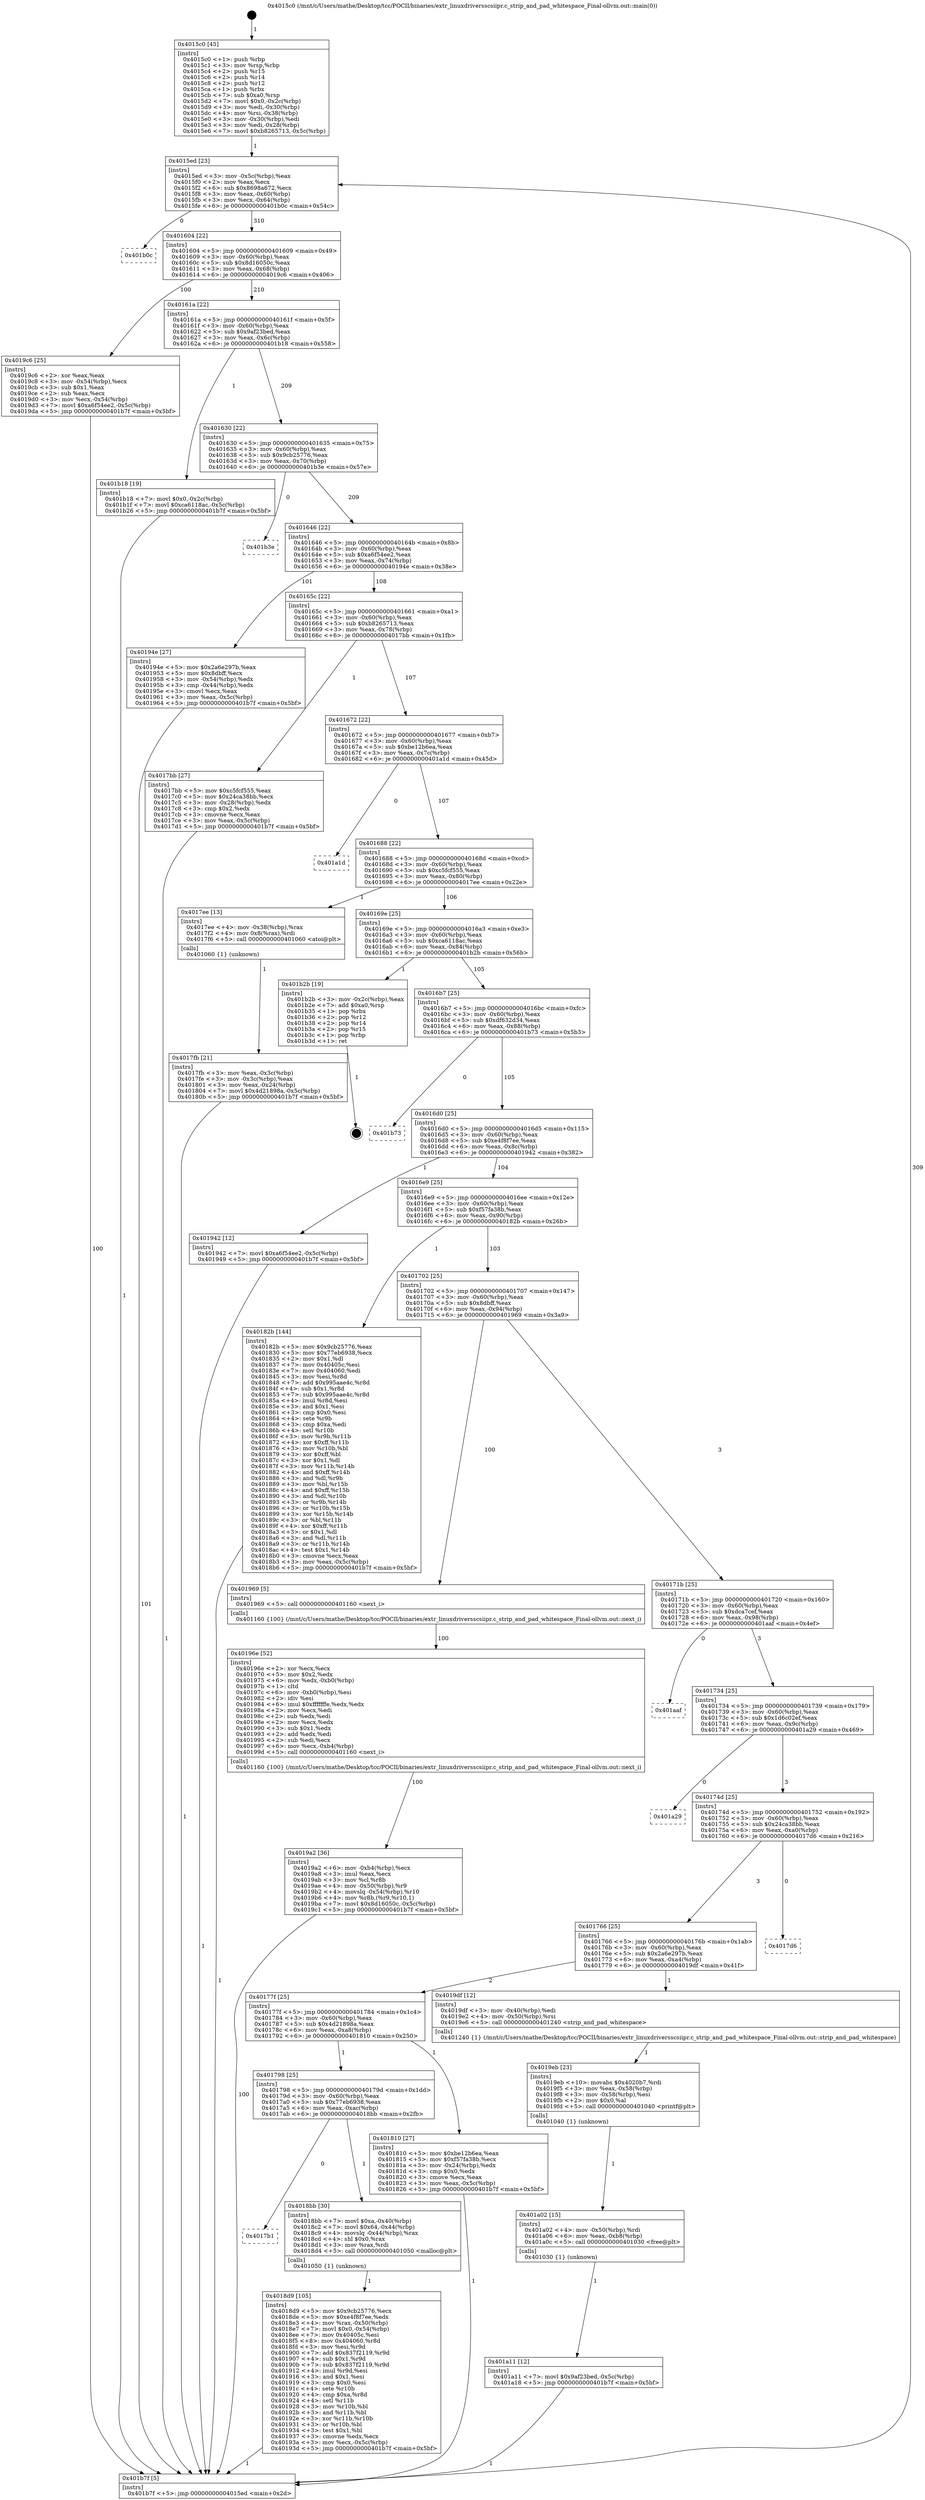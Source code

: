 digraph "0x4015c0" {
  label = "0x4015c0 (/mnt/c/Users/mathe/Desktop/tcc/POCII/binaries/extr_linuxdriversscsiipr.c_strip_and_pad_whitespace_Final-ollvm.out::main(0))"
  labelloc = "t"
  node[shape=record]

  Entry [label="",width=0.3,height=0.3,shape=circle,fillcolor=black,style=filled]
  "0x4015ed" [label="{
     0x4015ed [23]\l
     | [instrs]\l
     &nbsp;&nbsp;0x4015ed \<+3\>: mov -0x5c(%rbp),%eax\l
     &nbsp;&nbsp;0x4015f0 \<+2\>: mov %eax,%ecx\l
     &nbsp;&nbsp;0x4015f2 \<+6\>: sub $0x8698a672,%ecx\l
     &nbsp;&nbsp;0x4015f8 \<+3\>: mov %eax,-0x60(%rbp)\l
     &nbsp;&nbsp;0x4015fb \<+3\>: mov %ecx,-0x64(%rbp)\l
     &nbsp;&nbsp;0x4015fe \<+6\>: je 0000000000401b0c \<main+0x54c\>\l
  }"]
  "0x401b0c" [label="{
     0x401b0c\l
  }", style=dashed]
  "0x401604" [label="{
     0x401604 [22]\l
     | [instrs]\l
     &nbsp;&nbsp;0x401604 \<+5\>: jmp 0000000000401609 \<main+0x49\>\l
     &nbsp;&nbsp;0x401609 \<+3\>: mov -0x60(%rbp),%eax\l
     &nbsp;&nbsp;0x40160c \<+5\>: sub $0x8d16050c,%eax\l
     &nbsp;&nbsp;0x401611 \<+3\>: mov %eax,-0x68(%rbp)\l
     &nbsp;&nbsp;0x401614 \<+6\>: je 00000000004019c6 \<main+0x406\>\l
  }"]
  Exit [label="",width=0.3,height=0.3,shape=circle,fillcolor=black,style=filled,peripheries=2]
  "0x4019c6" [label="{
     0x4019c6 [25]\l
     | [instrs]\l
     &nbsp;&nbsp;0x4019c6 \<+2\>: xor %eax,%eax\l
     &nbsp;&nbsp;0x4019c8 \<+3\>: mov -0x54(%rbp),%ecx\l
     &nbsp;&nbsp;0x4019cb \<+3\>: sub $0x1,%eax\l
     &nbsp;&nbsp;0x4019ce \<+2\>: sub %eax,%ecx\l
     &nbsp;&nbsp;0x4019d0 \<+3\>: mov %ecx,-0x54(%rbp)\l
     &nbsp;&nbsp;0x4019d3 \<+7\>: movl $0xa6f54ee2,-0x5c(%rbp)\l
     &nbsp;&nbsp;0x4019da \<+5\>: jmp 0000000000401b7f \<main+0x5bf\>\l
  }"]
  "0x40161a" [label="{
     0x40161a [22]\l
     | [instrs]\l
     &nbsp;&nbsp;0x40161a \<+5\>: jmp 000000000040161f \<main+0x5f\>\l
     &nbsp;&nbsp;0x40161f \<+3\>: mov -0x60(%rbp),%eax\l
     &nbsp;&nbsp;0x401622 \<+5\>: sub $0x9af23bed,%eax\l
     &nbsp;&nbsp;0x401627 \<+3\>: mov %eax,-0x6c(%rbp)\l
     &nbsp;&nbsp;0x40162a \<+6\>: je 0000000000401b18 \<main+0x558\>\l
  }"]
  "0x401a11" [label="{
     0x401a11 [12]\l
     | [instrs]\l
     &nbsp;&nbsp;0x401a11 \<+7\>: movl $0x9af23bed,-0x5c(%rbp)\l
     &nbsp;&nbsp;0x401a18 \<+5\>: jmp 0000000000401b7f \<main+0x5bf\>\l
  }"]
  "0x401b18" [label="{
     0x401b18 [19]\l
     | [instrs]\l
     &nbsp;&nbsp;0x401b18 \<+7\>: movl $0x0,-0x2c(%rbp)\l
     &nbsp;&nbsp;0x401b1f \<+7\>: movl $0xca6118ac,-0x5c(%rbp)\l
     &nbsp;&nbsp;0x401b26 \<+5\>: jmp 0000000000401b7f \<main+0x5bf\>\l
  }"]
  "0x401630" [label="{
     0x401630 [22]\l
     | [instrs]\l
     &nbsp;&nbsp;0x401630 \<+5\>: jmp 0000000000401635 \<main+0x75\>\l
     &nbsp;&nbsp;0x401635 \<+3\>: mov -0x60(%rbp),%eax\l
     &nbsp;&nbsp;0x401638 \<+5\>: sub $0x9cb25776,%eax\l
     &nbsp;&nbsp;0x40163d \<+3\>: mov %eax,-0x70(%rbp)\l
     &nbsp;&nbsp;0x401640 \<+6\>: je 0000000000401b3e \<main+0x57e\>\l
  }"]
  "0x401a02" [label="{
     0x401a02 [15]\l
     | [instrs]\l
     &nbsp;&nbsp;0x401a02 \<+4\>: mov -0x50(%rbp),%rdi\l
     &nbsp;&nbsp;0x401a06 \<+6\>: mov %eax,-0xb8(%rbp)\l
     &nbsp;&nbsp;0x401a0c \<+5\>: call 0000000000401030 \<free@plt\>\l
     | [calls]\l
     &nbsp;&nbsp;0x401030 \{1\} (unknown)\l
  }"]
  "0x401b3e" [label="{
     0x401b3e\l
  }", style=dashed]
  "0x401646" [label="{
     0x401646 [22]\l
     | [instrs]\l
     &nbsp;&nbsp;0x401646 \<+5\>: jmp 000000000040164b \<main+0x8b\>\l
     &nbsp;&nbsp;0x40164b \<+3\>: mov -0x60(%rbp),%eax\l
     &nbsp;&nbsp;0x40164e \<+5\>: sub $0xa6f54ee2,%eax\l
     &nbsp;&nbsp;0x401653 \<+3\>: mov %eax,-0x74(%rbp)\l
     &nbsp;&nbsp;0x401656 \<+6\>: je 000000000040194e \<main+0x38e\>\l
  }"]
  "0x4019eb" [label="{
     0x4019eb [23]\l
     | [instrs]\l
     &nbsp;&nbsp;0x4019eb \<+10\>: movabs $0x4020b7,%rdi\l
     &nbsp;&nbsp;0x4019f5 \<+3\>: mov %eax,-0x58(%rbp)\l
     &nbsp;&nbsp;0x4019f8 \<+3\>: mov -0x58(%rbp),%esi\l
     &nbsp;&nbsp;0x4019fb \<+2\>: mov $0x0,%al\l
     &nbsp;&nbsp;0x4019fd \<+5\>: call 0000000000401040 \<printf@plt\>\l
     | [calls]\l
     &nbsp;&nbsp;0x401040 \{1\} (unknown)\l
  }"]
  "0x40194e" [label="{
     0x40194e [27]\l
     | [instrs]\l
     &nbsp;&nbsp;0x40194e \<+5\>: mov $0x2a6e297b,%eax\l
     &nbsp;&nbsp;0x401953 \<+5\>: mov $0x8dbff,%ecx\l
     &nbsp;&nbsp;0x401958 \<+3\>: mov -0x54(%rbp),%edx\l
     &nbsp;&nbsp;0x40195b \<+3\>: cmp -0x44(%rbp),%edx\l
     &nbsp;&nbsp;0x40195e \<+3\>: cmovl %ecx,%eax\l
     &nbsp;&nbsp;0x401961 \<+3\>: mov %eax,-0x5c(%rbp)\l
     &nbsp;&nbsp;0x401964 \<+5\>: jmp 0000000000401b7f \<main+0x5bf\>\l
  }"]
  "0x40165c" [label="{
     0x40165c [22]\l
     | [instrs]\l
     &nbsp;&nbsp;0x40165c \<+5\>: jmp 0000000000401661 \<main+0xa1\>\l
     &nbsp;&nbsp;0x401661 \<+3\>: mov -0x60(%rbp),%eax\l
     &nbsp;&nbsp;0x401664 \<+5\>: sub $0xb8265713,%eax\l
     &nbsp;&nbsp;0x401669 \<+3\>: mov %eax,-0x78(%rbp)\l
     &nbsp;&nbsp;0x40166c \<+6\>: je 00000000004017bb \<main+0x1fb\>\l
  }"]
  "0x4019a2" [label="{
     0x4019a2 [36]\l
     | [instrs]\l
     &nbsp;&nbsp;0x4019a2 \<+6\>: mov -0xb4(%rbp),%ecx\l
     &nbsp;&nbsp;0x4019a8 \<+3\>: imul %eax,%ecx\l
     &nbsp;&nbsp;0x4019ab \<+3\>: mov %cl,%r8b\l
     &nbsp;&nbsp;0x4019ae \<+4\>: mov -0x50(%rbp),%r9\l
     &nbsp;&nbsp;0x4019b2 \<+4\>: movslq -0x54(%rbp),%r10\l
     &nbsp;&nbsp;0x4019b6 \<+4\>: mov %r8b,(%r9,%r10,1)\l
     &nbsp;&nbsp;0x4019ba \<+7\>: movl $0x8d16050c,-0x5c(%rbp)\l
     &nbsp;&nbsp;0x4019c1 \<+5\>: jmp 0000000000401b7f \<main+0x5bf\>\l
  }"]
  "0x4017bb" [label="{
     0x4017bb [27]\l
     | [instrs]\l
     &nbsp;&nbsp;0x4017bb \<+5\>: mov $0xc5fcf555,%eax\l
     &nbsp;&nbsp;0x4017c0 \<+5\>: mov $0x24ca38bb,%ecx\l
     &nbsp;&nbsp;0x4017c5 \<+3\>: mov -0x28(%rbp),%edx\l
     &nbsp;&nbsp;0x4017c8 \<+3\>: cmp $0x2,%edx\l
     &nbsp;&nbsp;0x4017cb \<+3\>: cmovne %ecx,%eax\l
     &nbsp;&nbsp;0x4017ce \<+3\>: mov %eax,-0x5c(%rbp)\l
     &nbsp;&nbsp;0x4017d1 \<+5\>: jmp 0000000000401b7f \<main+0x5bf\>\l
  }"]
  "0x401672" [label="{
     0x401672 [22]\l
     | [instrs]\l
     &nbsp;&nbsp;0x401672 \<+5\>: jmp 0000000000401677 \<main+0xb7\>\l
     &nbsp;&nbsp;0x401677 \<+3\>: mov -0x60(%rbp),%eax\l
     &nbsp;&nbsp;0x40167a \<+5\>: sub $0xbe12b6ea,%eax\l
     &nbsp;&nbsp;0x40167f \<+3\>: mov %eax,-0x7c(%rbp)\l
     &nbsp;&nbsp;0x401682 \<+6\>: je 0000000000401a1d \<main+0x45d\>\l
  }"]
  "0x401b7f" [label="{
     0x401b7f [5]\l
     | [instrs]\l
     &nbsp;&nbsp;0x401b7f \<+5\>: jmp 00000000004015ed \<main+0x2d\>\l
  }"]
  "0x4015c0" [label="{
     0x4015c0 [45]\l
     | [instrs]\l
     &nbsp;&nbsp;0x4015c0 \<+1\>: push %rbp\l
     &nbsp;&nbsp;0x4015c1 \<+3\>: mov %rsp,%rbp\l
     &nbsp;&nbsp;0x4015c4 \<+2\>: push %r15\l
     &nbsp;&nbsp;0x4015c6 \<+2\>: push %r14\l
     &nbsp;&nbsp;0x4015c8 \<+2\>: push %r12\l
     &nbsp;&nbsp;0x4015ca \<+1\>: push %rbx\l
     &nbsp;&nbsp;0x4015cb \<+7\>: sub $0xa0,%rsp\l
     &nbsp;&nbsp;0x4015d2 \<+7\>: movl $0x0,-0x2c(%rbp)\l
     &nbsp;&nbsp;0x4015d9 \<+3\>: mov %edi,-0x30(%rbp)\l
     &nbsp;&nbsp;0x4015dc \<+4\>: mov %rsi,-0x38(%rbp)\l
     &nbsp;&nbsp;0x4015e0 \<+3\>: mov -0x30(%rbp),%edi\l
     &nbsp;&nbsp;0x4015e3 \<+3\>: mov %edi,-0x28(%rbp)\l
     &nbsp;&nbsp;0x4015e6 \<+7\>: movl $0xb8265713,-0x5c(%rbp)\l
  }"]
  "0x40196e" [label="{
     0x40196e [52]\l
     | [instrs]\l
     &nbsp;&nbsp;0x40196e \<+2\>: xor %ecx,%ecx\l
     &nbsp;&nbsp;0x401970 \<+5\>: mov $0x2,%edx\l
     &nbsp;&nbsp;0x401975 \<+6\>: mov %edx,-0xb0(%rbp)\l
     &nbsp;&nbsp;0x40197b \<+1\>: cltd\l
     &nbsp;&nbsp;0x40197c \<+6\>: mov -0xb0(%rbp),%esi\l
     &nbsp;&nbsp;0x401982 \<+2\>: idiv %esi\l
     &nbsp;&nbsp;0x401984 \<+6\>: imul $0xfffffffe,%edx,%edx\l
     &nbsp;&nbsp;0x40198a \<+2\>: mov %ecx,%edi\l
     &nbsp;&nbsp;0x40198c \<+2\>: sub %edx,%edi\l
     &nbsp;&nbsp;0x40198e \<+2\>: mov %ecx,%edx\l
     &nbsp;&nbsp;0x401990 \<+3\>: sub $0x1,%edx\l
     &nbsp;&nbsp;0x401993 \<+2\>: add %edx,%edi\l
     &nbsp;&nbsp;0x401995 \<+2\>: sub %edi,%ecx\l
     &nbsp;&nbsp;0x401997 \<+6\>: mov %ecx,-0xb4(%rbp)\l
     &nbsp;&nbsp;0x40199d \<+5\>: call 0000000000401160 \<next_i\>\l
     | [calls]\l
     &nbsp;&nbsp;0x401160 \{100\} (/mnt/c/Users/mathe/Desktop/tcc/POCII/binaries/extr_linuxdriversscsiipr.c_strip_and_pad_whitespace_Final-ollvm.out::next_i)\l
  }"]
  "0x401a1d" [label="{
     0x401a1d\l
  }", style=dashed]
  "0x401688" [label="{
     0x401688 [22]\l
     | [instrs]\l
     &nbsp;&nbsp;0x401688 \<+5\>: jmp 000000000040168d \<main+0xcd\>\l
     &nbsp;&nbsp;0x40168d \<+3\>: mov -0x60(%rbp),%eax\l
     &nbsp;&nbsp;0x401690 \<+5\>: sub $0xc5fcf555,%eax\l
     &nbsp;&nbsp;0x401695 \<+3\>: mov %eax,-0x80(%rbp)\l
     &nbsp;&nbsp;0x401698 \<+6\>: je 00000000004017ee \<main+0x22e\>\l
  }"]
  "0x4018d9" [label="{
     0x4018d9 [105]\l
     | [instrs]\l
     &nbsp;&nbsp;0x4018d9 \<+5\>: mov $0x9cb25776,%ecx\l
     &nbsp;&nbsp;0x4018de \<+5\>: mov $0xe4f8f7ee,%edx\l
     &nbsp;&nbsp;0x4018e3 \<+4\>: mov %rax,-0x50(%rbp)\l
     &nbsp;&nbsp;0x4018e7 \<+7\>: movl $0x0,-0x54(%rbp)\l
     &nbsp;&nbsp;0x4018ee \<+7\>: mov 0x40405c,%esi\l
     &nbsp;&nbsp;0x4018f5 \<+8\>: mov 0x404060,%r8d\l
     &nbsp;&nbsp;0x4018fd \<+3\>: mov %esi,%r9d\l
     &nbsp;&nbsp;0x401900 \<+7\>: add $0x837f2119,%r9d\l
     &nbsp;&nbsp;0x401907 \<+4\>: sub $0x1,%r9d\l
     &nbsp;&nbsp;0x40190b \<+7\>: sub $0x837f2119,%r9d\l
     &nbsp;&nbsp;0x401912 \<+4\>: imul %r9d,%esi\l
     &nbsp;&nbsp;0x401916 \<+3\>: and $0x1,%esi\l
     &nbsp;&nbsp;0x401919 \<+3\>: cmp $0x0,%esi\l
     &nbsp;&nbsp;0x40191c \<+4\>: sete %r10b\l
     &nbsp;&nbsp;0x401920 \<+4\>: cmp $0xa,%r8d\l
     &nbsp;&nbsp;0x401924 \<+4\>: setl %r11b\l
     &nbsp;&nbsp;0x401928 \<+3\>: mov %r10b,%bl\l
     &nbsp;&nbsp;0x40192b \<+3\>: and %r11b,%bl\l
     &nbsp;&nbsp;0x40192e \<+3\>: xor %r11b,%r10b\l
     &nbsp;&nbsp;0x401931 \<+3\>: or %r10b,%bl\l
     &nbsp;&nbsp;0x401934 \<+3\>: test $0x1,%bl\l
     &nbsp;&nbsp;0x401937 \<+3\>: cmovne %edx,%ecx\l
     &nbsp;&nbsp;0x40193a \<+3\>: mov %ecx,-0x5c(%rbp)\l
     &nbsp;&nbsp;0x40193d \<+5\>: jmp 0000000000401b7f \<main+0x5bf\>\l
  }"]
  "0x4017ee" [label="{
     0x4017ee [13]\l
     | [instrs]\l
     &nbsp;&nbsp;0x4017ee \<+4\>: mov -0x38(%rbp),%rax\l
     &nbsp;&nbsp;0x4017f2 \<+4\>: mov 0x8(%rax),%rdi\l
     &nbsp;&nbsp;0x4017f6 \<+5\>: call 0000000000401060 \<atoi@plt\>\l
     | [calls]\l
     &nbsp;&nbsp;0x401060 \{1\} (unknown)\l
  }"]
  "0x40169e" [label="{
     0x40169e [25]\l
     | [instrs]\l
     &nbsp;&nbsp;0x40169e \<+5\>: jmp 00000000004016a3 \<main+0xe3\>\l
     &nbsp;&nbsp;0x4016a3 \<+3\>: mov -0x60(%rbp),%eax\l
     &nbsp;&nbsp;0x4016a6 \<+5\>: sub $0xca6118ac,%eax\l
     &nbsp;&nbsp;0x4016ab \<+6\>: mov %eax,-0x84(%rbp)\l
     &nbsp;&nbsp;0x4016b1 \<+6\>: je 0000000000401b2b \<main+0x56b\>\l
  }"]
  "0x4017fb" [label="{
     0x4017fb [21]\l
     | [instrs]\l
     &nbsp;&nbsp;0x4017fb \<+3\>: mov %eax,-0x3c(%rbp)\l
     &nbsp;&nbsp;0x4017fe \<+3\>: mov -0x3c(%rbp),%eax\l
     &nbsp;&nbsp;0x401801 \<+3\>: mov %eax,-0x24(%rbp)\l
     &nbsp;&nbsp;0x401804 \<+7\>: movl $0x4d21898a,-0x5c(%rbp)\l
     &nbsp;&nbsp;0x40180b \<+5\>: jmp 0000000000401b7f \<main+0x5bf\>\l
  }"]
  "0x4017b1" [label="{
     0x4017b1\l
  }", style=dashed]
  "0x401b2b" [label="{
     0x401b2b [19]\l
     | [instrs]\l
     &nbsp;&nbsp;0x401b2b \<+3\>: mov -0x2c(%rbp),%eax\l
     &nbsp;&nbsp;0x401b2e \<+7\>: add $0xa0,%rsp\l
     &nbsp;&nbsp;0x401b35 \<+1\>: pop %rbx\l
     &nbsp;&nbsp;0x401b36 \<+2\>: pop %r12\l
     &nbsp;&nbsp;0x401b38 \<+2\>: pop %r14\l
     &nbsp;&nbsp;0x401b3a \<+2\>: pop %r15\l
     &nbsp;&nbsp;0x401b3c \<+1\>: pop %rbp\l
     &nbsp;&nbsp;0x401b3d \<+1\>: ret\l
  }"]
  "0x4016b7" [label="{
     0x4016b7 [25]\l
     | [instrs]\l
     &nbsp;&nbsp;0x4016b7 \<+5\>: jmp 00000000004016bc \<main+0xfc\>\l
     &nbsp;&nbsp;0x4016bc \<+3\>: mov -0x60(%rbp),%eax\l
     &nbsp;&nbsp;0x4016bf \<+5\>: sub $0xdf632d34,%eax\l
     &nbsp;&nbsp;0x4016c4 \<+6\>: mov %eax,-0x88(%rbp)\l
     &nbsp;&nbsp;0x4016ca \<+6\>: je 0000000000401b73 \<main+0x5b3\>\l
  }"]
  "0x4018bb" [label="{
     0x4018bb [30]\l
     | [instrs]\l
     &nbsp;&nbsp;0x4018bb \<+7\>: movl $0xa,-0x40(%rbp)\l
     &nbsp;&nbsp;0x4018c2 \<+7\>: movl $0x64,-0x44(%rbp)\l
     &nbsp;&nbsp;0x4018c9 \<+4\>: movslq -0x44(%rbp),%rax\l
     &nbsp;&nbsp;0x4018cd \<+4\>: shl $0x0,%rax\l
     &nbsp;&nbsp;0x4018d1 \<+3\>: mov %rax,%rdi\l
     &nbsp;&nbsp;0x4018d4 \<+5\>: call 0000000000401050 \<malloc@plt\>\l
     | [calls]\l
     &nbsp;&nbsp;0x401050 \{1\} (unknown)\l
  }"]
  "0x401b73" [label="{
     0x401b73\l
  }", style=dashed]
  "0x4016d0" [label="{
     0x4016d0 [25]\l
     | [instrs]\l
     &nbsp;&nbsp;0x4016d0 \<+5\>: jmp 00000000004016d5 \<main+0x115\>\l
     &nbsp;&nbsp;0x4016d5 \<+3\>: mov -0x60(%rbp),%eax\l
     &nbsp;&nbsp;0x4016d8 \<+5\>: sub $0xe4f8f7ee,%eax\l
     &nbsp;&nbsp;0x4016dd \<+6\>: mov %eax,-0x8c(%rbp)\l
     &nbsp;&nbsp;0x4016e3 \<+6\>: je 0000000000401942 \<main+0x382\>\l
  }"]
  "0x401798" [label="{
     0x401798 [25]\l
     | [instrs]\l
     &nbsp;&nbsp;0x401798 \<+5\>: jmp 000000000040179d \<main+0x1dd\>\l
     &nbsp;&nbsp;0x40179d \<+3\>: mov -0x60(%rbp),%eax\l
     &nbsp;&nbsp;0x4017a0 \<+5\>: sub $0x77eb6938,%eax\l
     &nbsp;&nbsp;0x4017a5 \<+6\>: mov %eax,-0xac(%rbp)\l
     &nbsp;&nbsp;0x4017ab \<+6\>: je 00000000004018bb \<main+0x2fb\>\l
  }"]
  "0x401942" [label="{
     0x401942 [12]\l
     | [instrs]\l
     &nbsp;&nbsp;0x401942 \<+7\>: movl $0xa6f54ee2,-0x5c(%rbp)\l
     &nbsp;&nbsp;0x401949 \<+5\>: jmp 0000000000401b7f \<main+0x5bf\>\l
  }"]
  "0x4016e9" [label="{
     0x4016e9 [25]\l
     | [instrs]\l
     &nbsp;&nbsp;0x4016e9 \<+5\>: jmp 00000000004016ee \<main+0x12e\>\l
     &nbsp;&nbsp;0x4016ee \<+3\>: mov -0x60(%rbp),%eax\l
     &nbsp;&nbsp;0x4016f1 \<+5\>: sub $0xf57fa38b,%eax\l
     &nbsp;&nbsp;0x4016f6 \<+6\>: mov %eax,-0x90(%rbp)\l
     &nbsp;&nbsp;0x4016fc \<+6\>: je 000000000040182b \<main+0x26b\>\l
  }"]
  "0x401810" [label="{
     0x401810 [27]\l
     | [instrs]\l
     &nbsp;&nbsp;0x401810 \<+5\>: mov $0xbe12b6ea,%eax\l
     &nbsp;&nbsp;0x401815 \<+5\>: mov $0xf57fa38b,%ecx\l
     &nbsp;&nbsp;0x40181a \<+3\>: mov -0x24(%rbp),%edx\l
     &nbsp;&nbsp;0x40181d \<+3\>: cmp $0x0,%edx\l
     &nbsp;&nbsp;0x401820 \<+3\>: cmove %ecx,%eax\l
     &nbsp;&nbsp;0x401823 \<+3\>: mov %eax,-0x5c(%rbp)\l
     &nbsp;&nbsp;0x401826 \<+5\>: jmp 0000000000401b7f \<main+0x5bf\>\l
  }"]
  "0x40182b" [label="{
     0x40182b [144]\l
     | [instrs]\l
     &nbsp;&nbsp;0x40182b \<+5\>: mov $0x9cb25776,%eax\l
     &nbsp;&nbsp;0x401830 \<+5\>: mov $0x77eb6938,%ecx\l
     &nbsp;&nbsp;0x401835 \<+2\>: mov $0x1,%dl\l
     &nbsp;&nbsp;0x401837 \<+7\>: mov 0x40405c,%esi\l
     &nbsp;&nbsp;0x40183e \<+7\>: mov 0x404060,%edi\l
     &nbsp;&nbsp;0x401845 \<+3\>: mov %esi,%r8d\l
     &nbsp;&nbsp;0x401848 \<+7\>: add $0x995aae4c,%r8d\l
     &nbsp;&nbsp;0x40184f \<+4\>: sub $0x1,%r8d\l
     &nbsp;&nbsp;0x401853 \<+7\>: sub $0x995aae4c,%r8d\l
     &nbsp;&nbsp;0x40185a \<+4\>: imul %r8d,%esi\l
     &nbsp;&nbsp;0x40185e \<+3\>: and $0x1,%esi\l
     &nbsp;&nbsp;0x401861 \<+3\>: cmp $0x0,%esi\l
     &nbsp;&nbsp;0x401864 \<+4\>: sete %r9b\l
     &nbsp;&nbsp;0x401868 \<+3\>: cmp $0xa,%edi\l
     &nbsp;&nbsp;0x40186b \<+4\>: setl %r10b\l
     &nbsp;&nbsp;0x40186f \<+3\>: mov %r9b,%r11b\l
     &nbsp;&nbsp;0x401872 \<+4\>: xor $0xff,%r11b\l
     &nbsp;&nbsp;0x401876 \<+3\>: mov %r10b,%bl\l
     &nbsp;&nbsp;0x401879 \<+3\>: xor $0xff,%bl\l
     &nbsp;&nbsp;0x40187c \<+3\>: xor $0x1,%dl\l
     &nbsp;&nbsp;0x40187f \<+3\>: mov %r11b,%r14b\l
     &nbsp;&nbsp;0x401882 \<+4\>: and $0xff,%r14b\l
     &nbsp;&nbsp;0x401886 \<+3\>: and %dl,%r9b\l
     &nbsp;&nbsp;0x401889 \<+3\>: mov %bl,%r15b\l
     &nbsp;&nbsp;0x40188c \<+4\>: and $0xff,%r15b\l
     &nbsp;&nbsp;0x401890 \<+3\>: and %dl,%r10b\l
     &nbsp;&nbsp;0x401893 \<+3\>: or %r9b,%r14b\l
     &nbsp;&nbsp;0x401896 \<+3\>: or %r10b,%r15b\l
     &nbsp;&nbsp;0x401899 \<+3\>: xor %r15b,%r14b\l
     &nbsp;&nbsp;0x40189c \<+3\>: or %bl,%r11b\l
     &nbsp;&nbsp;0x40189f \<+4\>: xor $0xff,%r11b\l
     &nbsp;&nbsp;0x4018a3 \<+3\>: or $0x1,%dl\l
     &nbsp;&nbsp;0x4018a6 \<+3\>: and %dl,%r11b\l
     &nbsp;&nbsp;0x4018a9 \<+3\>: or %r11b,%r14b\l
     &nbsp;&nbsp;0x4018ac \<+4\>: test $0x1,%r14b\l
     &nbsp;&nbsp;0x4018b0 \<+3\>: cmovne %ecx,%eax\l
     &nbsp;&nbsp;0x4018b3 \<+3\>: mov %eax,-0x5c(%rbp)\l
     &nbsp;&nbsp;0x4018b6 \<+5\>: jmp 0000000000401b7f \<main+0x5bf\>\l
  }"]
  "0x401702" [label="{
     0x401702 [25]\l
     | [instrs]\l
     &nbsp;&nbsp;0x401702 \<+5\>: jmp 0000000000401707 \<main+0x147\>\l
     &nbsp;&nbsp;0x401707 \<+3\>: mov -0x60(%rbp),%eax\l
     &nbsp;&nbsp;0x40170a \<+5\>: sub $0x8dbff,%eax\l
     &nbsp;&nbsp;0x40170f \<+6\>: mov %eax,-0x94(%rbp)\l
     &nbsp;&nbsp;0x401715 \<+6\>: je 0000000000401969 \<main+0x3a9\>\l
  }"]
  "0x40177f" [label="{
     0x40177f [25]\l
     | [instrs]\l
     &nbsp;&nbsp;0x40177f \<+5\>: jmp 0000000000401784 \<main+0x1c4\>\l
     &nbsp;&nbsp;0x401784 \<+3\>: mov -0x60(%rbp),%eax\l
     &nbsp;&nbsp;0x401787 \<+5\>: sub $0x4d21898a,%eax\l
     &nbsp;&nbsp;0x40178c \<+6\>: mov %eax,-0xa8(%rbp)\l
     &nbsp;&nbsp;0x401792 \<+6\>: je 0000000000401810 \<main+0x250\>\l
  }"]
  "0x401969" [label="{
     0x401969 [5]\l
     | [instrs]\l
     &nbsp;&nbsp;0x401969 \<+5\>: call 0000000000401160 \<next_i\>\l
     | [calls]\l
     &nbsp;&nbsp;0x401160 \{100\} (/mnt/c/Users/mathe/Desktop/tcc/POCII/binaries/extr_linuxdriversscsiipr.c_strip_and_pad_whitespace_Final-ollvm.out::next_i)\l
  }"]
  "0x40171b" [label="{
     0x40171b [25]\l
     | [instrs]\l
     &nbsp;&nbsp;0x40171b \<+5\>: jmp 0000000000401720 \<main+0x160\>\l
     &nbsp;&nbsp;0x401720 \<+3\>: mov -0x60(%rbp),%eax\l
     &nbsp;&nbsp;0x401723 \<+5\>: sub $0xdca7cef,%eax\l
     &nbsp;&nbsp;0x401728 \<+6\>: mov %eax,-0x98(%rbp)\l
     &nbsp;&nbsp;0x40172e \<+6\>: je 0000000000401aaf \<main+0x4ef\>\l
  }"]
  "0x4019df" [label="{
     0x4019df [12]\l
     | [instrs]\l
     &nbsp;&nbsp;0x4019df \<+3\>: mov -0x40(%rbp),%edi\l
     &nbsp;&nbsp;0x4019e2 \<+4\>: mov -0x50(%rbp),%rsi\l
     &nbsp;&nbsp;0x4019e6 \<+5\>: call 0000000000401240 \<strip_and_pad_whitespace\>\l
     | [calls]\l
     &nbsp;&nbsp;0x401240 \{1\} (/mnt/c/Users/mathe/Desktop/tcc/POCII/binaries/extr_linuxdriversscsiipr.c_strip_and_pad_whitespace_Final-ollvm.out::strip_and_pad_whitespace)\l
  }"]
  "0x401aaf" [label="{
     0x401aaf\l
  }", style=dashed]
  "0x401734" [label="{
     0x401734 [25]\l
     | [instrs]\l
     &nbsp;&nbsp;0x401734 \<+5\>: jmp 0000000000401739 \<main+0x179\>\l
     &nbsp;&nbsp;0x401739 \<+3\>: mov -0x60(%rbp),%eax\l
     &nbsp;&nbsp;0x40173c \<+5\>: sub $0x1d6c02ef,%eax\l
     &nbsp;&nbsp;0x401741 \<+6\>: mov %eax,-0x9c(%rbp)\l
     &nbsp;&nbsp;0x401747 \<+6\>: je 0000000000401a29 \<main+0x469\>\l
  }"]
  "0x401766" [label="{
     0x401766 [25]\l
     | [instrs]\l
     &nbsp;&nbsp;0x401766 \<+5\>: jmp 000000000040176b \<main+0x1ab\>\l
     &nbsp;&nbsp;0x40176b \<+3\>: mov -0x60(%rbp),%eax\l
     &nbsp;&nbsp;0x40176e \<+5\>: sub $0x2a6e297b,%eax\l
     &nbsp;&nbsp;0x401773 \<+6\>: mov %eax,-0xa4(%rbp)\l
     &nbsp;&nbsp;0x401779 \<+6\>: je 00000000004019df \<main+0x41f\>\l
  }"]
  "0x401a29" [label="{
     0x401a29\l
  }", style=dashed]
  "0x40174d" [label="{
     0x40174d [25]\l
     | [instrs]\l
     &nbsp;&nbsp;0x40174d \<+5\>: jmp 0000000000401752 \<main+0x192\>\l
     &nbsp;&nbsp;0x401752 \<+3\>: mov -0x60(%rbp),%eax\l
     &nbsp;&nbsp;0x401755 \<+5\>: sub $0x24ca38bb,%eax\l
     &nbsp;&nbsp;0x40175a \<+6\>: mov %eax,-0xa0(%rbp)\l
     &nbsp;&nbsp;0x401760 \<+6\>: je 00000000004017d6 \<main+0x216\>\l
  }"]
  "0x4017d6" [label="{
     0x4017d6\l
  }", style=dashed]
  Entry -> "0x4015c0" [label=" 1"]
  "0x4015ed" -> "0x401b0c" [label=" 0"]
  "0x4015ed" -> "0x401604" [label=" 310"]
  "0x401b2b" -> Exit [label=" 1"]
  "0x401604" -> "0x4019c6" [label=" 100"]
  "0x401604" -> "0x40161a" [label=" 210"]
  "0x401b18" -> "0x401b7f" [label=" 1"]
  "0x40161a" -> "0x401b18" [label=" 1"]
  "0x40161a" -> "0x401630" [label=" 209"]
  "0x401a11" -> "0x401b7f" [label=" 1"]
  "0x401630" -> "0x401b3e" [label=" 0"]
  "0x401630" -> "0x401646" [label=" 209"]
  "0x401a02" -> "0x401a11" [label=" 1"]
  "0x401646" -> "0x40194e" [label=" 101"]
  "0x401646" -> "0x40165c" [label=" 108"]
  "0x4019eb" -> "0x401a02" [label=" 1"]
  "0x40165c" -> "0x4017bb" [label=" 1"]
  "0x40165c" -> "0x401672" [label=" 107"]
  "0x4017bb" -> "0x401b7f" [label=" 1"]
  "0x4015c0" -> "0x4015ed" [label=" 1"]
  "0x401b7f" -> "0x4015ed" [label=" 309"]
  "0x4019df" -> "0x4019eb" [label=" 1"]
  "0x401672" -> "0x401a1d" [label=" 0"]
  "0x401672" -> "0x401688" [label=" 107"]
  "0x4019c6" -> "0x401b7f" [label=" 100"]
  "0x401688" -> "0x4017ee" [label=" 1"]
  "0x401688" -> "0x40169e" [label=" 106"]
  "0x4017ee" -> "0x4017fb" [label=" 1"]
  "0x4017fb" -> "0x401b7f" [label=" 1"]
  "0x4019a2" -> "0x401b7f" [label=" 100"]
  "0x40169e" -> "0x401b2b" [label=" 1"]
  "0x40169e" -> "0x4016b7" [label=" 105"]
  "0x40196e" -> "0x4019a2" [label=" 100"]
  "0x4016b7" -> "0x401b73" [label=" 0"]
  "0x4016b7" -> "0x4016d0" [label=" 105"]
  "0x401969" -> "0x40196e" [label=" 100"]
  "0x4016d0" -> "0x401942" [label=" 1"]
  "0x4016d0" -> "0x4016e9" [label=" 104"]
  "0x401942" -> "0x401b7f" [label=" 1"]
  "0x4016e9" -> "0x40182b" [label=" 1"]
  "0x4016e9" -> "0x401702" [label=" 103"]
  "0x4018d9" -> "0x401b7f" [label=" 1"]
  "0x401702" -> "0x401969" [label=" 100"]
  "0x401702" -> "0x40171b" [label=" 3"]
  "0x401798" -> "0x4017b1" [label=" 0"]
  "0x40171b" -> "0x401aaf" [label=" 0"]
  "0x40171b" -> "0x401734" [label=" 3"]
  "0x401798" -> "0x4018bb" [label=" 1"]
  "0x401734" -> "0x401a29" [label=" 0"]
  "0x401734" -> "0x40174d" [label=" 3"]
  "0x40182b" -> "0x401b7f" [label=" 1"]
  "0x40174d" -> "0x4017d6" [label=" 0"]
  "0x40174d" -> "0x401766" [label=" 3"]
  "0x40194e" -> "0x401b7f" [label=" 101"]
  "0x401766" -> "0x4019df" [label=" 1"]
  "0x401766" -> "0x40177f" [label=" 2"]
  "0x4018bb" -> "0x4018d9" [label=" 1"]
  "0x40177f" -> "0x401810" [label=" 1"]
  "0x40177f" -> "0x401798" [label=" 1"]
  "0x401810" -> "0x401b7f" [label=" 1"]
}

